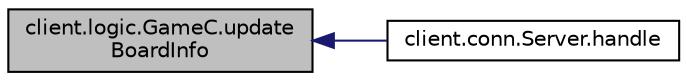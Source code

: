 digraph "client.logic.GameC.updateBoardInfo"
{
  edge [fontname="Helvetica",fontsize="10",labelfontname="Helvetica",labelfontsize="10"];
  node [fontname="Helvetica",fontsize="10",shape=record];
  rankdir="LR";
  Node10 [label="client.logic.GameC.update\lBoardInfo",height=0.2,width=0.4,color="black", fillcolor="grey75", style="filled", fontcolor="black"];
  Node10 -> Node11 [dir="back",color="midnightblue",fontsize="10",style="solid"];
  Node11 [label="client.conn.Server.handle",height=0.2,width=0.4,color="black", fillcolor="white", style="filled",URL="$classclient_1_1conn_1_1_server.html#a620def50e5115d3798407dfff5433ead"];
}
